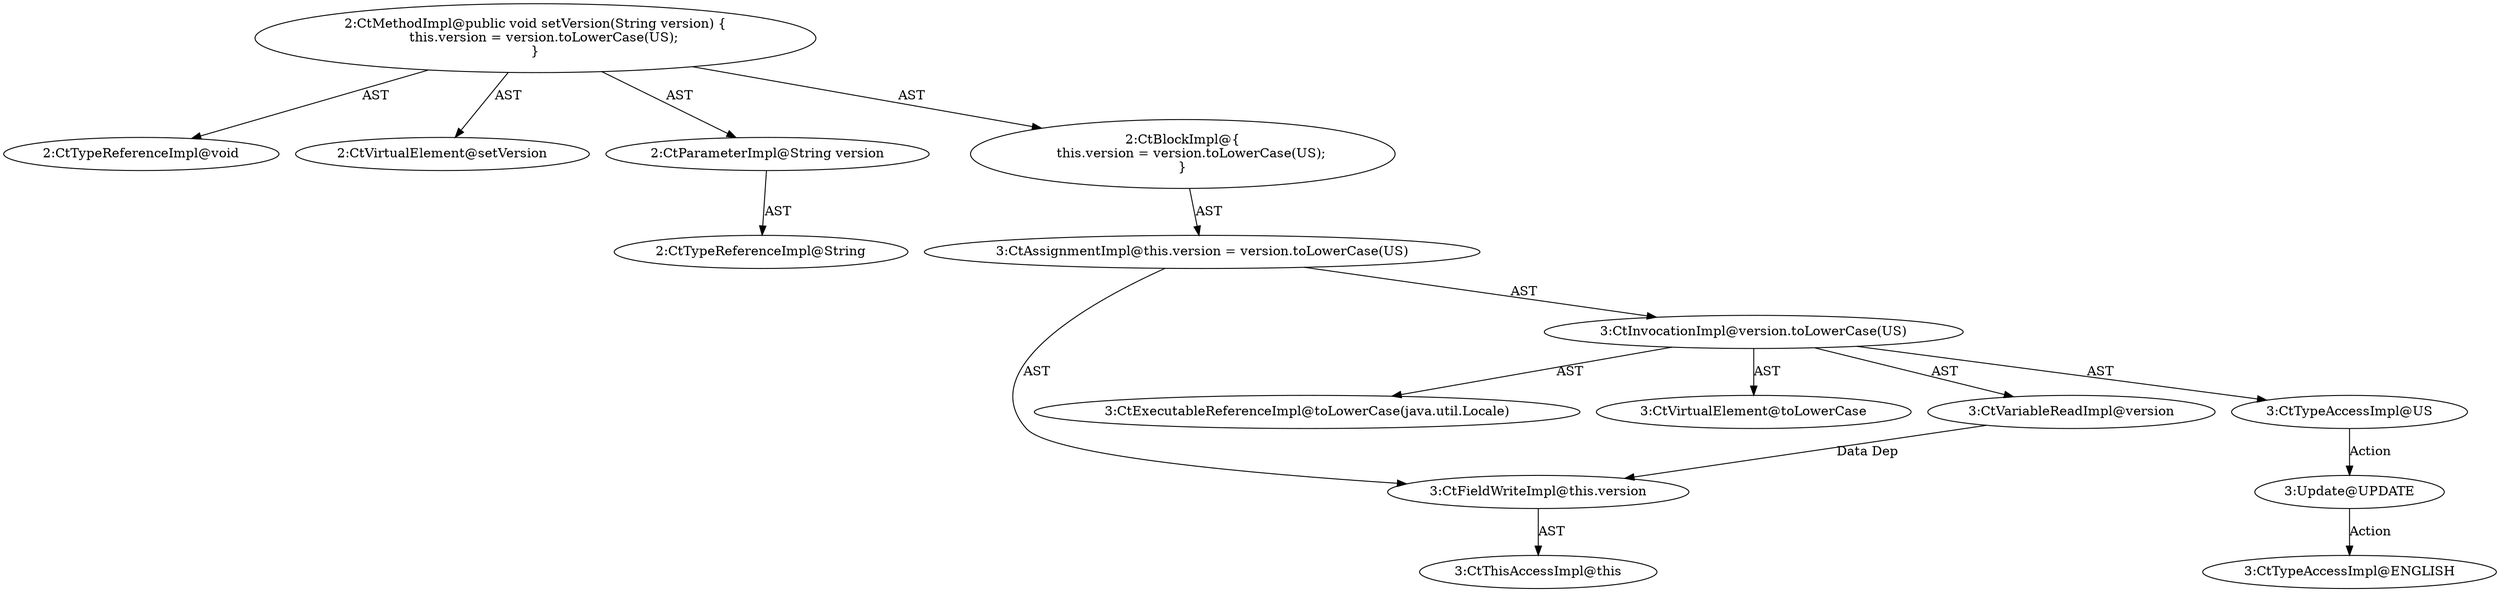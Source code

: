 digraph "setVersion#?,String" {
0 [label="2:CtTypeReferenceImpl@void" shape=ellipse]
1 [label="2:CtVirtualElement@setVersion" shape=ellipse]
2 [label="2:CtParameterImpl@String version" shape=ellipse]
3 [label="2:CtTypeReferenceImpl@String" shape=ellipse]
4 [label="3:CtFieldWriteImpl@this.version" shape=ellipse]
5 [label="3:CtThisAccessImpl@this" shape=ellipse]
6 [label="3:CtExecutableReferenceImpl@toLowerCase(java.util.Locale)" shape=ellipse]
7 [label="3:CtVirtualElement@toLowerCase" shape=ellipse]
8 [label="3:CtVariableReadImpl@version" shape=ellipse]
9 [label="3:CtTypeAccessImpl@US" shape=ellipse]
10 [label="3:CtInvocationImpl@version.toLowerCase(US)" shape=ellipse]
11 [label="3:CtAssignmentImpl@this.version = version.toLowerCase(US)" shape=ellipse]
12 [label="2:CtBlockImpl@\{
    this.version = version.toLowerCase(US);
\}" shape=ellipse]
13 [label="2:CtMethodImpl@public void setVersion(String version) \{
    this.version = version.toLowerCase(US);
\}" shape=ellipse]
14 [label="3:Update@UPDATE" shape=ellipse]
15 [label="3:CtTypeAccessImpl@ENGLISH" shape=ellipse]
2 -> 3 [label="AST"];
4 -> 5 [label="AST"];
8 -> 4 [label="Data Dep"];
9 -> 14 [label="Action"];
10 -> 7 [label="AST"];
10 -> 8 [label="AST"];
10 -> 6 [label="AST"];
10 -> 9 [label="AST"];
11 -> 4 [label="AST"];
11 -> 10 [label="AST"];
12 -> 11 [label="AST"];
13 -> 1 [label="AST"];
13 -> 0 [label="AST"];
13 -> 2 [label="AST"];
13 -> 12 [label="AST"];
14 -> 15 [label="Action"];
}
